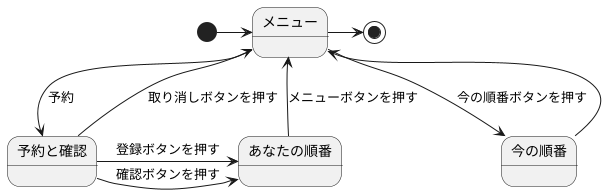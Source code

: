 @startuml 診察予約システム
[*] -right-> メニュー
メニュー -right-> [*] 
メニュー -down-> 予約と確認 :予約
予約と確認 -up-> メニュー :取り消しボタンを押す
予約と確認 -right-> あなたの順番 :登録ボタンを押す
予約と確認 -right-> あなたの順番 :確認ボタンを押す
あなたの順番 -up-> メニュー :メニューボタンを押す
メニュー -down-> 今の順番 :今の順番ボタンを押す
今の順番 -up-> メニュー

@enduml